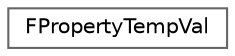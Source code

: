 digraph "Graphical Class Hierarchy"
{
 // INTERACTIVE_SVG=YES
 // LATEX_PDF_SIZE
  bgcolor="transparent";
  edge [fontname=Helvetica,fontsize=10,labelfontname=Helvetica,labelfontsize=10];
  node [fontname=Helvetica,fontsize=10,shape=box,height=0.2,width=0.4];
  rankdir="LR";
  Node0 [id="Node000000",label="FPropertyTempVal",height=0.2,width=0.4,color="grey40", fillcolor="white", style="filled",URL="$d0/d82/structFPropertyTempVal.html",tooltip=" "];
}
